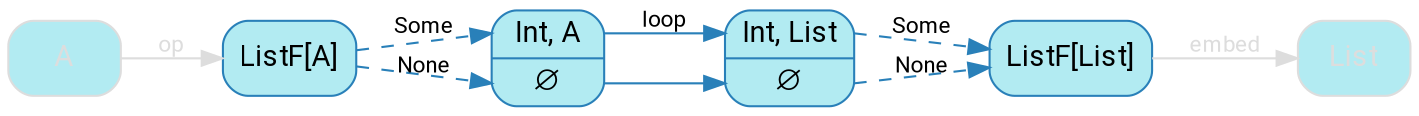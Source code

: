 digraph {
    bgcolor=transparent
    splines=false
    rankdir=LR

    // Default theme: disabled
    node[shape="rectangle" style="rounded,filled" color="#dddddd" fillcolor="#b2ebf2" fontcolor="#dddddd" fontname="Segoe UI,Roboto,Helvetica,Arial,sans-serif"]
    edge [color="#dddddd" fontcolor="#dddddd" fontname="Segoe UI,Roboto,Helvetica,Arial,sans-serif" fontsize=11]

    ListStruct[shape=record label="<cons> Int, List| <nil> ∅" color="#2980B9" fillcolor="#b2ebf2" fontcolor="#000000"]
    ListStruct2[shape=record label="<cons> Int, A| <nil> ∅"color="#2980B9" fillcolor="#b2ebf2" fontcolor="#000000"]
    ListFA[label="ListF[A]" color="#2980B9" fillcolor="#b2ebf2" fontcolor="#000000"]
    ListFList[label="ListF[List]" color="#2980B9" fillcolor="#b2ebf2" fontcolor="#000000"]

    A                -> ListFA[label=op]
    ListFA           -> ListStruct2:cons[style=dashed label=Some color="#2980B9" fontcolor="#000000"]
    ListFA           -> ListStruct2:nil[style=dashed label=None color="#2980B9" fontcolor="#000000"]
    ListStruct2:cons -> ListStruct:cons[label=loop color="#2980B9" fontcolor="#000000"]
    ListStruct2:nil  -> ListStruct:nil[color="#2980B9" fontcolor="#000000"]
    ListStruct:cons  -> ListFList[style=dashed label="Some" color="#2980B9" fontcolor="#000000"]
    ListStruct:nil   -> ListFList[style=dashed label="None" color="#2980B9" fontcolor="#000000"]
    ListFList        -> List[label=embed]
}

